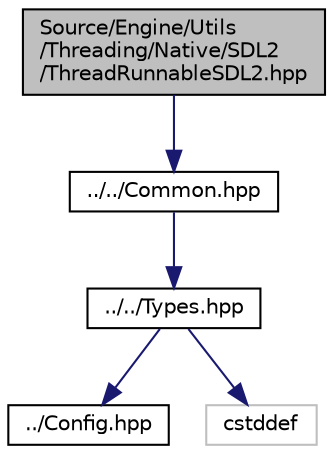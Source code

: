 digraph "Source/Engine/Utils/Threading/Native/SDL2/ThreadRunnableSDL2.hpp"
{
  edge [fontname="Helvetica",fontsize="10",labelfontname="Helvetica",labelfontsize="10"];
  node [fontname="Helvetica",fontsize="10",shape=record];
  Node0 [label="Source/Engine/Utils\l/Threading/Native/SDL2\l/ThreadRunnableSDL2.hpp",height=0.2,width=0.4,color="black", fillcolor="grey75", style="filled", fontcolor="black"];
  Node0 -> Node1 [color="midnightblue",fontsize="10",style="solid",fontname="Helvetica"];
  Node1 [label="../../Common.hpp",height=0.2,width=0.4,color="black", fillcolor="white", style="filled",URL="$Utils_2Threading_2Common_8hpp.html"];
  Node1 -> Node2 [color="midnightblue",fontsize="10",style="solid",fontname="Helvetica"];
  Node2 [label="../../Types.hpp",height=0.2,width=0.4,color="black", fillcolor="white", style="filled",URL="$Types_8hpp.html"];
  Node2 -> Node3 [color="midnightblue",fontsize="10",style="solid",fontname="Helvetica"];
  Node3 [label="../Config.hpp",height=0.2,width=0.4,color="black", fillcolor="white", style="filled",URL="$Config_8hpp.html"];
  Node2 -> Node4 [color="midnightblue",fontsize="10",style="solid",fontname="Helvetica"];
  Node4 [label="cstddef",height=0.2,width=0.4,color="grey75", fillcolor="white", style="filled"];
}
